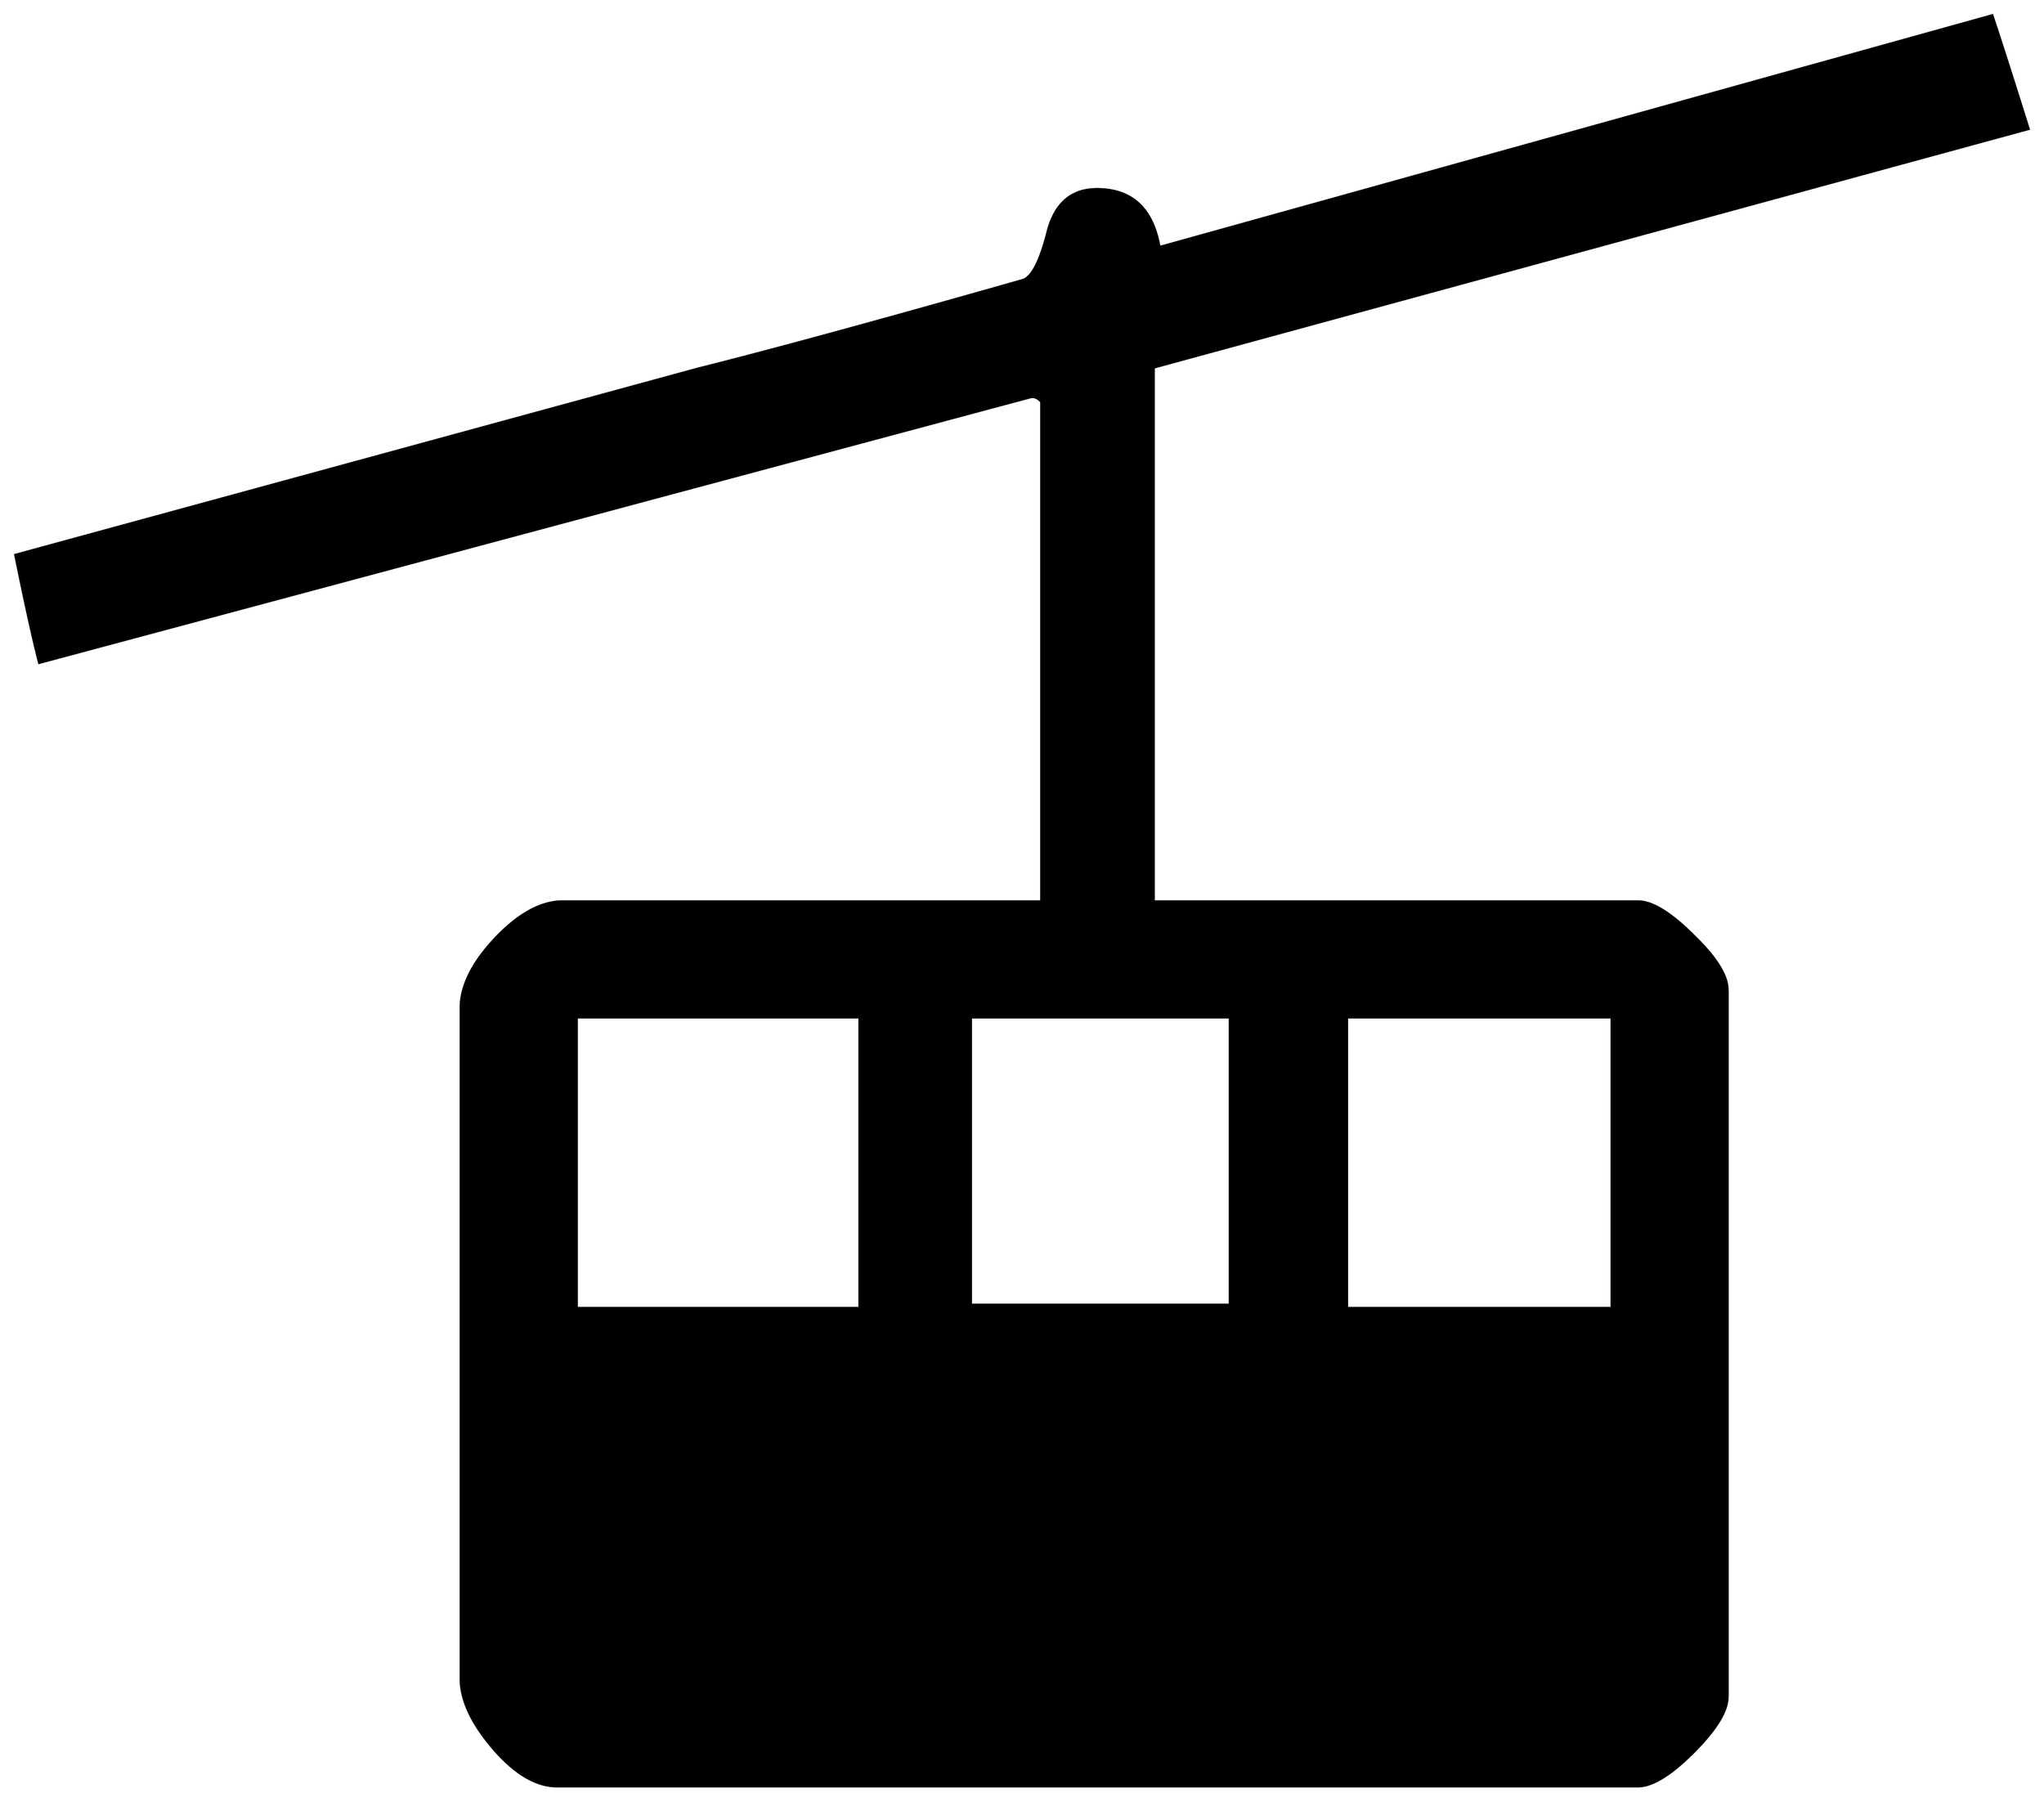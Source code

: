 


\begin{tikzpicture}[y=0.80pt, x=0.80pt, yscale=-1.0, xscale=1.0, inner sep=0pt, outer sep=0pt]
\begin{scope}[shift={(100.0,1751.0)},nonzero rule]
  \path[draw=.,fill=.,line width=1.600pt] (1854.0,-1307.0) --
    (1084.0,-1097.0) -- (1084.0,-627.0) -- (1510.0,-627.0) ..
    controls (1522.667,-627.0) and (1539.0,-617.0) ..
    (1559.0,-597.0) .. controls (1579.0,-577.667) and
    (1589.0,-561.667) .. (1589.0,-549.0) -- (1589.0,73.0) ..
    controls (1589.0,85.667) and (1579.0,102.0) .. (1559.0,122.0)
    .. controls (1539.0,142.0) and (1522.667,152.0) ..
    (1510.0,152.0) -- (559.0,152.0) .. controls (540.333,152.0)
    and (521.333,140.667) .. (502.0,118.0) .. controls (483.333,96.0)
    and (474.0,75.667) .. (474.0,57.0) -- (474.0,-533.0) ..
    controls (474.0,-552.333) and (484.0,-572.667) .. (504.0,-594.0)
    .. controls (524.667,-616.0) and (544.667,-627.0) ..
    (564.0,-627.0) -- (985.0,-627.0) -- (985.0,-1067.0) ..
    controls (981.667,-1070.333) and (978.667,-1071.667) ..
    (976.0,-1071.0) -- (103.0,-837.0) .. controls (97.667,-857.667)
    and (90.667,-889.333) .. (82.0,-932.0) -- (683.0,-1096.0) ..
    controls (747.0,-1112.0) and (842.333,-1138.0) ..
    (969.0,-1174.0) .. controls (977.0,-1176.667) and
    (984.333,-1191.333) .. (991.0,-1218.0) .. controls
    (997.667,-1242.0) and (1012.0,-1254.0) .. (1034.0,-1254.0) ..
    controls (1064.667,-1254.0) and (1083.0,-1237.0) ..
    (1089.0,-1203.0) -- (1822.0,-1407.0) .. controls
    (1829.333,-1385.0) and (1840.0,-1351.667) .. (1854.0,-1307.0) --
    cycle(1487.0,-269.0) -- (1487.0,-525.0) -- (1254.0,-525.0)
    -- (1254.0,-269.0) -- (1487.0,-269.0) --
    cycle(1151.0,-272.0) -- (1151.0,-525.0) -- (923.0,-525.0) --
    (923.0,-272.0) -- (1151.0,-272.0) -- cycle(825.0,-269.0) --
    (825.0,-525.0) -- (576.0,-525.0) -- (576.0,-269.0) --
    (825.0,-269.0) -- cycle;
\end{scope}

\end{tikzpicture}


